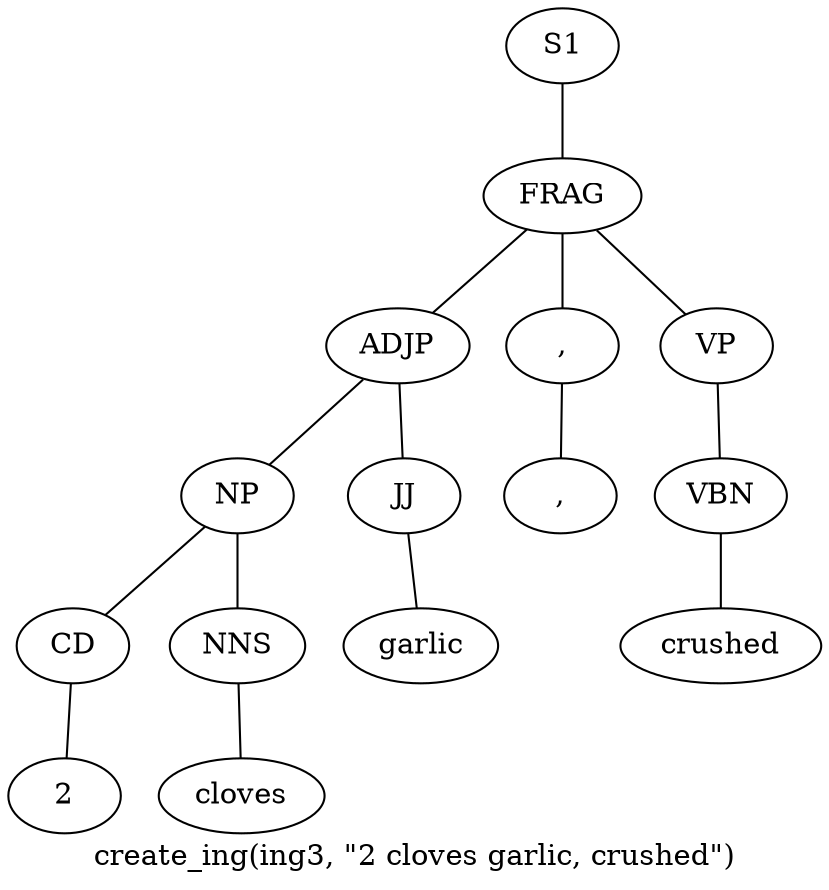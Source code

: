 graph SyntaxGraph {
	label = "create_ing(ing3, \"2 cloves garlic, crushed\")";
	Node0 [label="S1"];
	Node1 [label="FRAG"];
	Node2 [label="ADJP"];
	Node3 [label="NP"];
	Node4 [label="CD"];
	Node5 [label="2"];
	Node6 [label="NNS"];
	Node7 [label="cloves"];
	Node8 [label="JJ"];
	Node9 [label="garlic"];
	Node10 [label=","];
	Node11 [label=","];
	Node12 [label="VP"];
	Node13 [label="VBN"];
	Node14 [label="crushed"];

	Node0 -- Node1;
	Node1 -- Node2;
	Node1 -- Node10;
	Node1 -- Node12;
	Node2 -- Node3;
	Node2 -- Node8;
	Node3 -- Node4;
	Node3 -- Node6;
	Node4 -- Node5;
	Node6 -- Node7;
	Node8 -- Node9;
	Node10 -- Node11;
	Node12 -- Node13;
	Node13 -- Node14;
}
